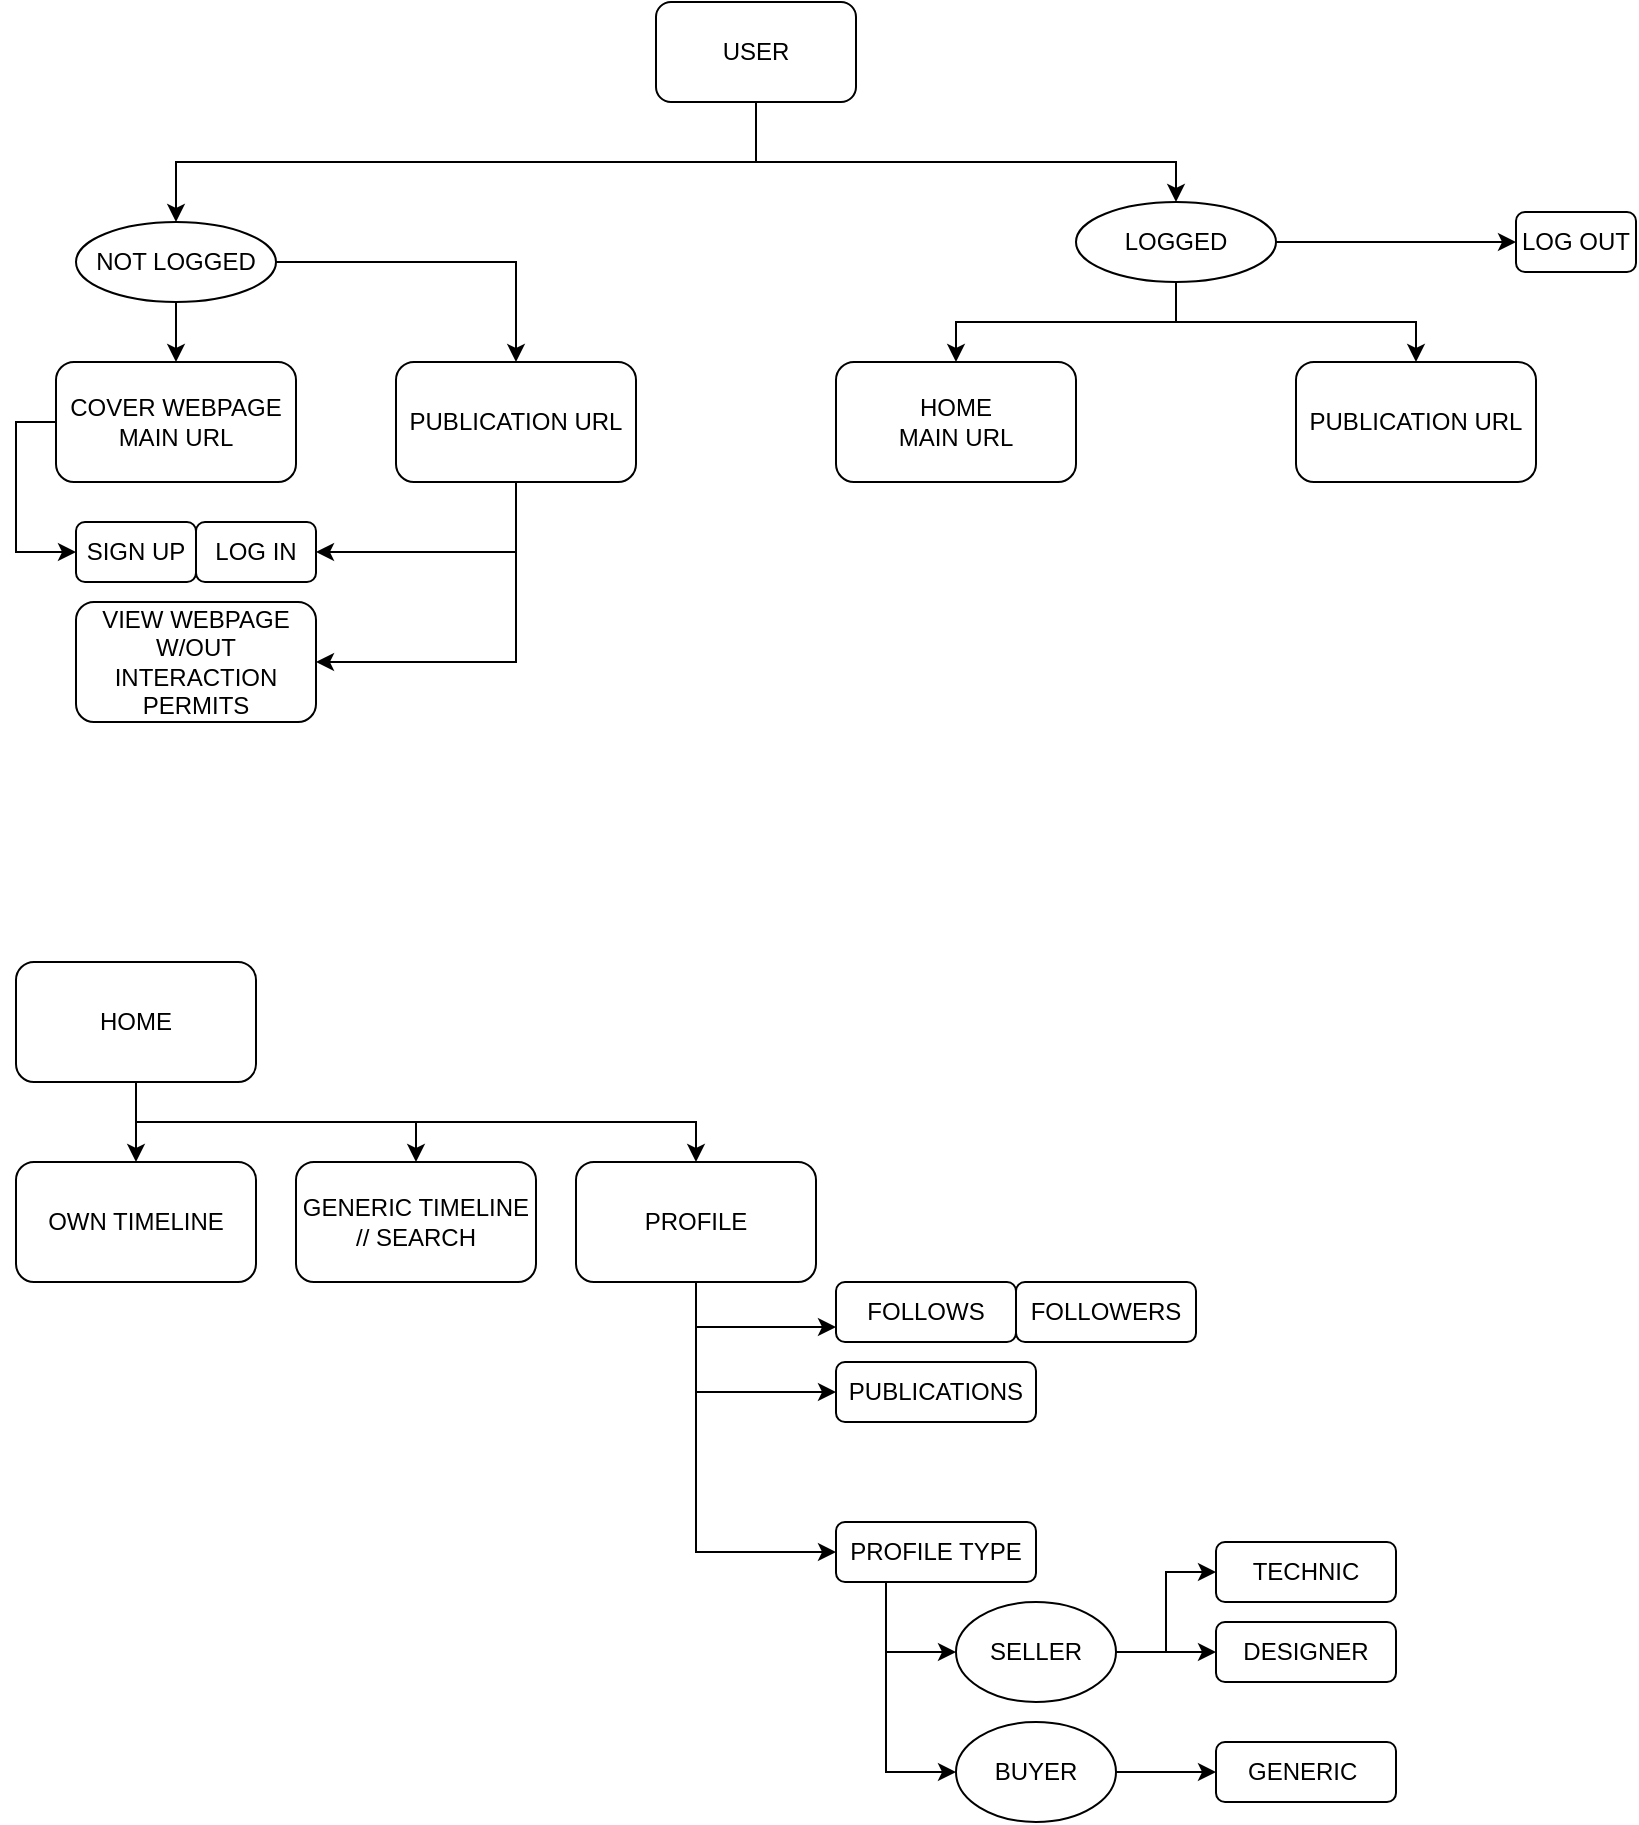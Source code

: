 <mxfile version="14.7.4" type="github">
  <diagram id="5ftyGxo99AyewhtqQOWY" name="Page-1">
    <mxGraphModel dx="1975" dy="1741" grid="1" gridSize="10" guides="1" tooltips="1" connect="1" arrows="1" fold="1" page="1" pageScale="1" pageWidth="850" pageHeight="1100" math="0" shadow="0">
      <root>
        <mxCell id="0" />
        <mxCell id="1" parent="0" />
        <mxCell id="QBKHciUDxmCOURVR-8X0-8" style="edgeStyle=orthogonalEdgeStyle;rounded=0;orthogonalLoop=1;jettySize=auto;html=1;exitX=0.5;exitY=1;exitDx=0;exitDy=0;entryX=0.5;entryY=0;entryDx=0;entryDy=0;" edge="1" parent="1" source="QBKHciUDxmCOURVR-8X0-1" target="QBKHciUDxmCOURVR-8X0-6">
          <mxGeometry relative="1" as="geometry" />
        </mxCell>
        <mxCell id="QBKHciUDxmCOURVR-8X0-19" style="edgeStyle=orthogonalEdgeStyle;rounded=0;orthogonalLoop=1;jettySize=auto;html=1;exitX=0.5;exitY=1;exitDx=0;exitDy=0;" edge="1" parent="1" source="QBKHciUDxmCOURVR-8X0-1" target="QBKHciUDxmCOURVR-8X0-18">
          <mxGeometry relative="1" as="geometry">
            <Array as="points">
              <mxPoint x="370" y="-80" />
              <mxPoint x="580" y="-80" />
            </Array>
          </mxGeometry>
        </mxCell>
        <mxCell id="QBKHciUDxmCOURVR-8X0-1" value="USER" style="rounded=1;whiteSpace=wrap;html=1;" vertex="1" parent="1">
          <mxGeometry x="320" y="-160" width="100" height="50" as="geometry" />
        </mxCell>
        <mxCell id="QBKHciUDxmCOURVR-8X0-16" style="edgeStyle=orthogonalEdgeStyle;rounded=0;orthogonalLoop=1;jettySize=auto;html=1;exitX=0;exitY=0.5;exitDx=0;exitDy=0;entryX=0;entryY=0.5;entryDx=0;entryDy=0;" edge="1" parent="1" source="QBKHciUDxmCOURVR-8X0-2" target="QBKHciUDxmCOURVR-8X0-3">
          <mxGeometry relative="1" as="geometry" />
        </mxCell>
        <mxCell id="QBKHciUDxmCOURVR-8X0-2" value="COVER WEBPAGE&lt;br&gt;MAIN URL" style="rounded=1;whiteSpace=wrap;html=1;" vertex="1" parent="1">
          <mxGeometry x="20" y="20" width="120" height="60" as="geometry" />
        </mxCell>
        <mxCell id="QBKHciUDxmCOURVR-8X0-3" value="SIGN UP" style="rounded=1;whiteSpace=wrap;html=1;" vertex="1" parent="1">
          <mxGeometry x="30" y="100" width="60" height="30" as="geometry" />
        </mxCell>
        <mxCell id="QBKHciUDxmCOURVR-8X0-4" value="LOG IN" style="rounded=1;whiteSpace=wrap;html=1;" vertex="1" parent="1">
          <mxGeometry x="90" y="100" width="60" height="30" as="geometry" />
        </mxCell>
        <mxCell id="QBKHciUDxmCOURVR-8X0-9" style="edgeStyle=orthogonalEdgeStyle;rounded=0;orthogonalLoop=1;jettySize=auto;html=1;exitX=0.5;exitY=1;exitDx=0;exitDy=0;entryX=0.5;entryY=0;entryDx=0;entryDy=0;" edge="1" parent="1" source="QBKHciUDxmCOURVR-8X0-6" target="QBKHciUDxmCOURVR-8X0-2">
          <mxGeometry relative="1" as="geometry" />
        </mxCell>
        <mxCell id="QBKHciUDxmCOURVR-8X0-12" style="edgeStyle=orthogonalEdgeStyle;rounded=0;orthogonalLoop=1;jettySize=auto;html=1;exitX=1;exitY=0.5;exitDx=0;exitDy=0;entryX=0.5;entryY=0;entryDx=0;entryDy=0;" edge="1" parent="1" source="QBKHciUDxmCOURVR-8X0-6" target="QBKHciUDxmCOURVR-8X0-11">
          <mxGeometry relative="1" as="geometry" />
        </mxCell>
        <mxCell id="QBKHciUDxmCOURVR-8X0-6" value="NOT LOGGED" style="ellipse;whiteSpace=wrap;html=1;" vertex="1" parent="1">
          <mxGeometry x="30" y="-50" width="100" height="40" as="geometry" />
        </mxCell>
        <mxCell id="QBKHciUDxmCOURVR-8X0-13" style="edgeStyle=orthogonalEdgeStyle;rounded=0;orthogonalLoop=1;jettySize=auto;html=1;exitX=0.5;exitY=1;exitDx=0;exitDy=0;entryX=1;entryY=0.5;entryDx=0;entryDy=0;" edge="1" parent="1" source="QBKHciUDxmCOURVR-8X0-11" target="QBKHciUDxmCOURVR-8X0-4">
          <mxGeometry relative="1" as="geometry" />
        </mxCell>
        <mxCell id="QBKHciUDxmCOURVR-8X0-17" style="edgeStyle=orthogonalEdgeStyle;rounded=0;orthogonalLoop=1;jettySize=auto;html=1;exitX=0.75;exitY=1;exitDx=0;exitDy=0;entryX=1;entryY=0.5;entryDx=0;entryDy=0;" edge="1" parent="1" source="QBKHciUDxmCOURVR-8X0-11" target="QBKHciUDxmCOURVR-8X0-14">
          <mxGeometry relative="1" as="geometry">
            <Array as="points">
              <mxPoint x="250" y="80" />
              <mxPoint x="250" y="170" />
            </Array>
          </mxGeometry>
        </mxCell>
        <mxCell id="QBKHciUDxmCOURVR-8X0-11" value="PUBLICATION URL" style="rounded=1;whiteSpace=wrap;html=1;" vertex="1" parent="1">
          <mxGeometry x="190" y="20" width="120" height="60" as="geometry" />
        </mxCell>
        <mxCell id="QBKHciUDxmCOURVR-8X0-14" value="VIEW WEBPAGE W/OUT INTERACTION PERMITS" style="rounded=1;whiteSpace=wrap;html=1;" vertex="1" parent="1">
          <mxGeometry x="30" y="140" width="120" height="60" as="geometry" />
        </mxCell>
        <mxCell id="QBKHciUDxmCOURVR-8X0-21" style="edgeStyle=orthogonalEdgeStyle;rounded=0;orthogonalLoop=1;jettySize=auto;html=1;exitX=0.5;exitY=1;exitDx=0;exitDy=0;entryX=0.5;entryY=0;entryDx=0;entryDy=0;" edge="1" parent="1" source="QBKHciUDxmCOURVR-8X0-18" target="QBKHciUDxmCOURVR-8X0-20">
          <mxGeometry relative="1" as="geometry">
            <Array as="points">
              <mxPoint x="580" />
              <mxPoint x="470" />
            </Array>
          </mxGeometry>
        </mxCell>
        <mxCell id="QBKHciUDxmCOURVR-8X0-23" style="edgeStyle=orthogonalEdgeStyle;rounded=0;orthogonalLoop=1;jettySize=auto;html=1;exitX=0.5;exitY=1;exitDx=0;exitDy=0;entryX=0.5;entryY=0;entryDx=0;entryDy=0;" edge="1" parent="1" source="QBKHciUDxmCOURVR-8X0-18" target="QBKHciUDxmCOURVR-8X0-22">
          <mxGeometry relative="1" as="geometry">
            <Array as="points">
              <mxPoint x="580" />
              <mxPoint x="700" />
            </Array>
          </mxGeometry>
        </mxCell>
        <mxCell id="QBKHciUDxmCOURVR-8X0-26" style="edgeStyle=orthogonalEdgeStyle;rounded=0;orthogonalLoop=1;jettySize=auto;html=1;exitX=1;exitY=0.5;exitDx=0;exitDy=0;" edge="1" parent="1" source="QBKHciUDxmCOURVR-8X0-18" target="QBKHciUDxmCOURVR-8X0-24">
          <mxGeometry relative="1" as="geometry" />
        </mxCell>
        <mxCell id="QBKHciUDxmCOURVR-8X0-18" value="LOGGED" style="ellipse;whiteSpace=wrap;html=1;" vertex="1" parent="1">
          <mxGeometry x="530" y="-60" width="100" height="40" as="geometry" />
        </mxCell>
        <mxCell id="QBKHciUDxmCOURVR-8X0-20" value="HOME&lt;br&gt;MAIN URL" style="rounded=1;whiteSpace=wrap;html=1;" vertex="1" parent="1">
          <mxGeometry x="410" y="20" width="120" height="60" as="geometry" />
        </mxCell>
        <mxCell id="QBKHciUDxmCOURVR-8X0-22" value="PUBLICATION URL" style="rounded=1;whiteSpace=wrap;html=1;" vertex="1" parent="1">
          <mxGeometry x="640" y="20" width="120" height="60" as="geometry" />
        </mxCell>
        <mxCell id="QBKHciUDxmCOURVR-8X0-24" value="LOG OUT" style="rounded=1;whiteSpace=wrap;html=1;" vertex="1" parent="1">
          <mxGeometry x="750" y="-55" width="60" height="30" as="geometry" />
        </mxCell>
        <mxCell id="QBKHciUDxmCOURVR-8X0-34" style="edgeStyle=orthogonalEdgeStyle;rounded=0;orthogonalLoop=1;jettySize=auto;html=1;exitX=0.5;exitY=1;exitDx=0;exitDy=0;entryX=0.5;entryY=0;entryDx=0;entryDy=0;" edge="1" parent="1" source="QBKHciUDxmCOURVR-8X0-27" target="QBKHciUDxmCOURVR-8X0-28">
          <mxGeometry relative="1" as="geometry" />
        </mxCell>
        <mxCell id="QBKHciUDxmCOURVR-8X0-35" style="edgeStyle=orthogonalEdgeStyle;rounded=0;orthogonalLoop=1;jettySize=auto;html=1;exitX=0.5;exitY=1;exitDx=0;exitDy=0;entryX=0.5;entryY=0;entryDx=0;entryDy=0;" edge="1" parent="1" source="QBKHciUDxmCOURVR-8X0-27" target="QBKHciUDxmCOURVR-8X0-29">
          <mxGeometry relative="1" as="geometry" />
        </mxCell>
        <mxCell id="QBKHciUDxmCOURVR-8X0-36" style="edgeStyle=orthogonalEdgeStyle;rounded=0;orthogonalLoop=1;jettySize=auto;html=1;exitX=0.5;exitY=1;exitDx=0;exitDy=0;" edge="1" parent="1" source="QBKHciUDxmCOURVR-8X0-27" target="QBKHciUDxmCOURVR-8X0-30">
          <mxGeometry relative="1" as="geometry" />
        </mxCell>
        <mxCell id="QBKHciUDxmCOURVR-8X0-27" value="HOME" style="rounded=1;whiteSpace=wrap;html=1;" vertex="1" parent="1">
          <mxGeometry y="320" width="120" height="60" as="geometry" />
        </mxCell>
        <mxCell id="QBKHciUDxmCOURVR-8X0-28" value="OWN TIMELINE" style="rounded=1;whiteSpace=wrap;html=1;" vertex="1" parent="1">
          <mxGeometry y="420" width="120" height="60" as="geometry" />
        </mxCell>
        <mxCell id="QBKHciUDxmCOURVR-8X0-29" value="GENERIC TIMELINE // SEARCH" style="rounded=1;whiteSpace=wrap;html=1;" vertex="1" parent="1">
          <mxGeometry x="140" y="420" width="120" height="60" as="geometry" />
        </mxCell>
        <mxCell id="QBKHciUDxmCOURVR-8X0-37" style="edgeStyle=orthogonalEdgeStyle;rounded=0;orthogonalLoop=1;jettySize=auto;html=1;exitX=0.5;exitY=1;exitDx=0;exitDy=0;entryX=0;entryY=0.75;entryDx=0;entryDy=0;" edge="1" parent="1" source="QBKHciUDxmCOURVR-8X0-30" target="QBKHciUDxmCOURVR-8X0-31">
          <mxGeometry relative="1" as="geometry" />
        </mxCell>
        <mxCell id="QBKHciUDxmCOURVR-8X0-38" style="edgeStyle=orthogonalEdgeStyle;rounded=0;orthogonalLoop=1;jettySize=auto;html=1;exitX=0.5;exitY=1;exitDx=0;exitDy=0;entryX=0;entryY=0.5;entryDx=0;entryDy=0;" edge="1" parent="1" source="QBKHciUDxmCOURVR-8X0-30" target="QBKHciUDxmCOURVR-8X0-33">
          <mxGeometry relative="1" as="geometry" />
        </mxCell>
        <mxCell id="QBKHciUDxmCOURVR-8X0-40" style="edgeStyle=orthogonalEdgeStyle;rounded=0;orthogonalLoop=1;jettySize=auto;html=1;exitX=0.5;exitY=1;exitDx=0;exitDy=0;entryX=0;entryY=0.5;entryDx=0;entryDy=0;" edge="1" parent="1" source="QBKHciUDxmCOURVR-8X0-30" target="QBKHciUDxmCOURVR-8X0-39">
          <mxGeometry relative="1" as="geometry" />
        </mxCell>
        <mxCell id="QBKHciUDxmCOURVR-8X0-30" value="PROFILE" style="rounded=1;whiteSpace=wrap;html=1;" vertex="1" parent="1">
          <mxGeometry x="280" y="420" width="120" height="60" as="geometry" />
        </mxCell>
        <mxCell id="QBKHciUDxmCOURVR-8X0-31" value="FOLLOWS" style="rounded=1;whiteSpace=wrap;html=1;" vertex="1" parent="1">
          <mxGeometry x="410" y="480" width="90" height="30" as="geometry" />
        </mxCell>
        <mxCell id="QBKHciUDxmCOURVR-8X0-32" value="FOLLOWERS" style="rounded=1;whiteSpace=wrap;html=1;" vertex="1" parent="1">
          <mxGeometry x="500" y="480" width="90" height="30" as="geometry" />
        </mxCell>
        <mxCell id="QBKHciUDxmCOURVR-8X0-33" value="PUBLICATIONS" style="rounded=1;whiteSpace=wrap;html=1;" vertex="1" parent="1">
          <mxGeometry x="410" y="520" width="100" height="30" as="geometry" />
        </mxCell>
        <mxCell id="QBKHciUDxmCOURVR-8X0-50" style="edgeStyle=orthogonalEdgeStyle;rounded=0;orthogonalLoop=1;jettySize=auto;html=1;exitX=0.25;exitY=1;exitDx=0;exitDy=0;entryX=0;entryY=0.5;entryDx=0;entryDy=0;" edge="1" parent="1" source="QBKHciUDxmCOURVR-8X0-39" target="QBKHciUDxmCOURVR-8X0-45">
          <mxGeometry relative="1" as="geometry" />
        </mxCell>
        <mxCell id="QBKHciUDxmCOURVR-8X0-51" style="edgeStyle=orthogonalEdgeStyle;rounded=0;orthogonalLoop=1;jettySize=auto;html=1;exitX=0.25;exitY=1;exitDx=0;exitDy=0;entryX=0;entryY=0.5;entryDx=0;entryDy=0;" edge="1" parent="1" source="QBKHciUDxmCOURVR-8X0-39" target="QBKHciUDxmCOURVR-8X0-46">
          <mxGeometry relative="1" as="geometry" />
        </mxCell>
        <mxCell id="QBKHciUDxmCOURVR-8X0-39" value="PROFILE TYPE" style="rounded=1;whiteSpace=wrap;html=1;" vertex="1" parent="1">
          <mxGeometry x="410" y="600" width="100" height="30" as="geometry" />
        </mxCell>
        <mxCell id="QBKHciUDxmCOURVR-8X0-42" value="TECHNIC" style="rounded=1;whiteSpace=wrap;html=1;" vertex="1" parent="1">
          <mxGeometry x="600" y="610" width="90" height="30" as="geometry" />
        </mxCell>
        <mxCell id="QBKHciUDxmCOURVR-8X0-43" value="DESIGNER" style="rounded=1;whiteSpace=wrap;html=1;" vertex="1" parent="1">
          <mxGeometry x="600" y="650" width="90" height="30" as="geometry" />
        </mxCell>
        <mxCell id="QBKHciUDxmCOURVR-8X0-44" value="GENERIC&amp;nbsp;" style="rounded=1;whiteSpace=wrap;html=1;" vertex="1" parent="1">
          <mxGeometry x="600" y="710" width="90" height="30" as="geometry" />
        </mxCell>
        <mxCell id="QBKHciUDxmCOURVR-8X0-47" style="edgeStyle=orthogonalEdgeStyle;rounded=0;orthogonalLoop=1;jettySize=auto;html=1;exitX=1;exitY=0.5;exitDx=0;exitDy=0;entryX=0;entryY=0.5;entryDx=0;entryDy=0;" edge="1" parent="1" source="QBKHciUDxmCOURVR-8X0-45" target="QBKHciUDxmCOURVR-8X0-42">
          <mxGeometry relative="1" as="geometry" />
        </mxCell>
        <mxCell id="QBKHciUDxmCOURVR-8X0-48" style="edgeStyle=orthogonalEdgeStyle;rounded=0;orthogonalLoop=1;jettySize=auto;html=1;exitX=1;exitY=0.5;exitDx=0;exitDy=0;" edge="1" parent="1" source="QBKHciUDxmCOURVR-8X0-45" target="QBKHciUDxmCOURVR-8X0-43">
          <mxGeometry relative="1" as="geometry" />
        </mxCell>
        <mxCell id="QBKHciUDxmCOURVR-8X0-45" value="SELLER" style="ellipse;whiteSpace=wrap;html=1;" vertex="1" parent="1">
          <mxGeometry x="470" y="640" width="80" height="50" as="geometry" />
        </mxCell>
        <mxCell id="QBKHciUDxmCOURVR-8X0-49" style="edgeStyle=orthogonalEdgeStyle;rounded=0;orthogonalLoop=1;jettySize=auto;html=1;exitX=1;exitY=0.5;exitDx=0;exitDy=0;" edge="1" parent="1" source="QBKHciUDxmCOURVR-8X0-46" target="QBKHciUDxmCOURVR-8X0-44">
          <mxGeometry relative="1" as="geometry" />
        </mxCell>
        <mxCell id="QBKHciUDxmCOURVR-8X0-46" value="BUYER" style="ellipse;whiteSpace=wrap;html=1;" vertex="1" parent="1">
          <mxGeometry x="470" y="700" width="80" height="50" as="geometry" />
        </mxCell>
      </root>
    </mxGraphModel>
  </diagram>
</mxfile>
